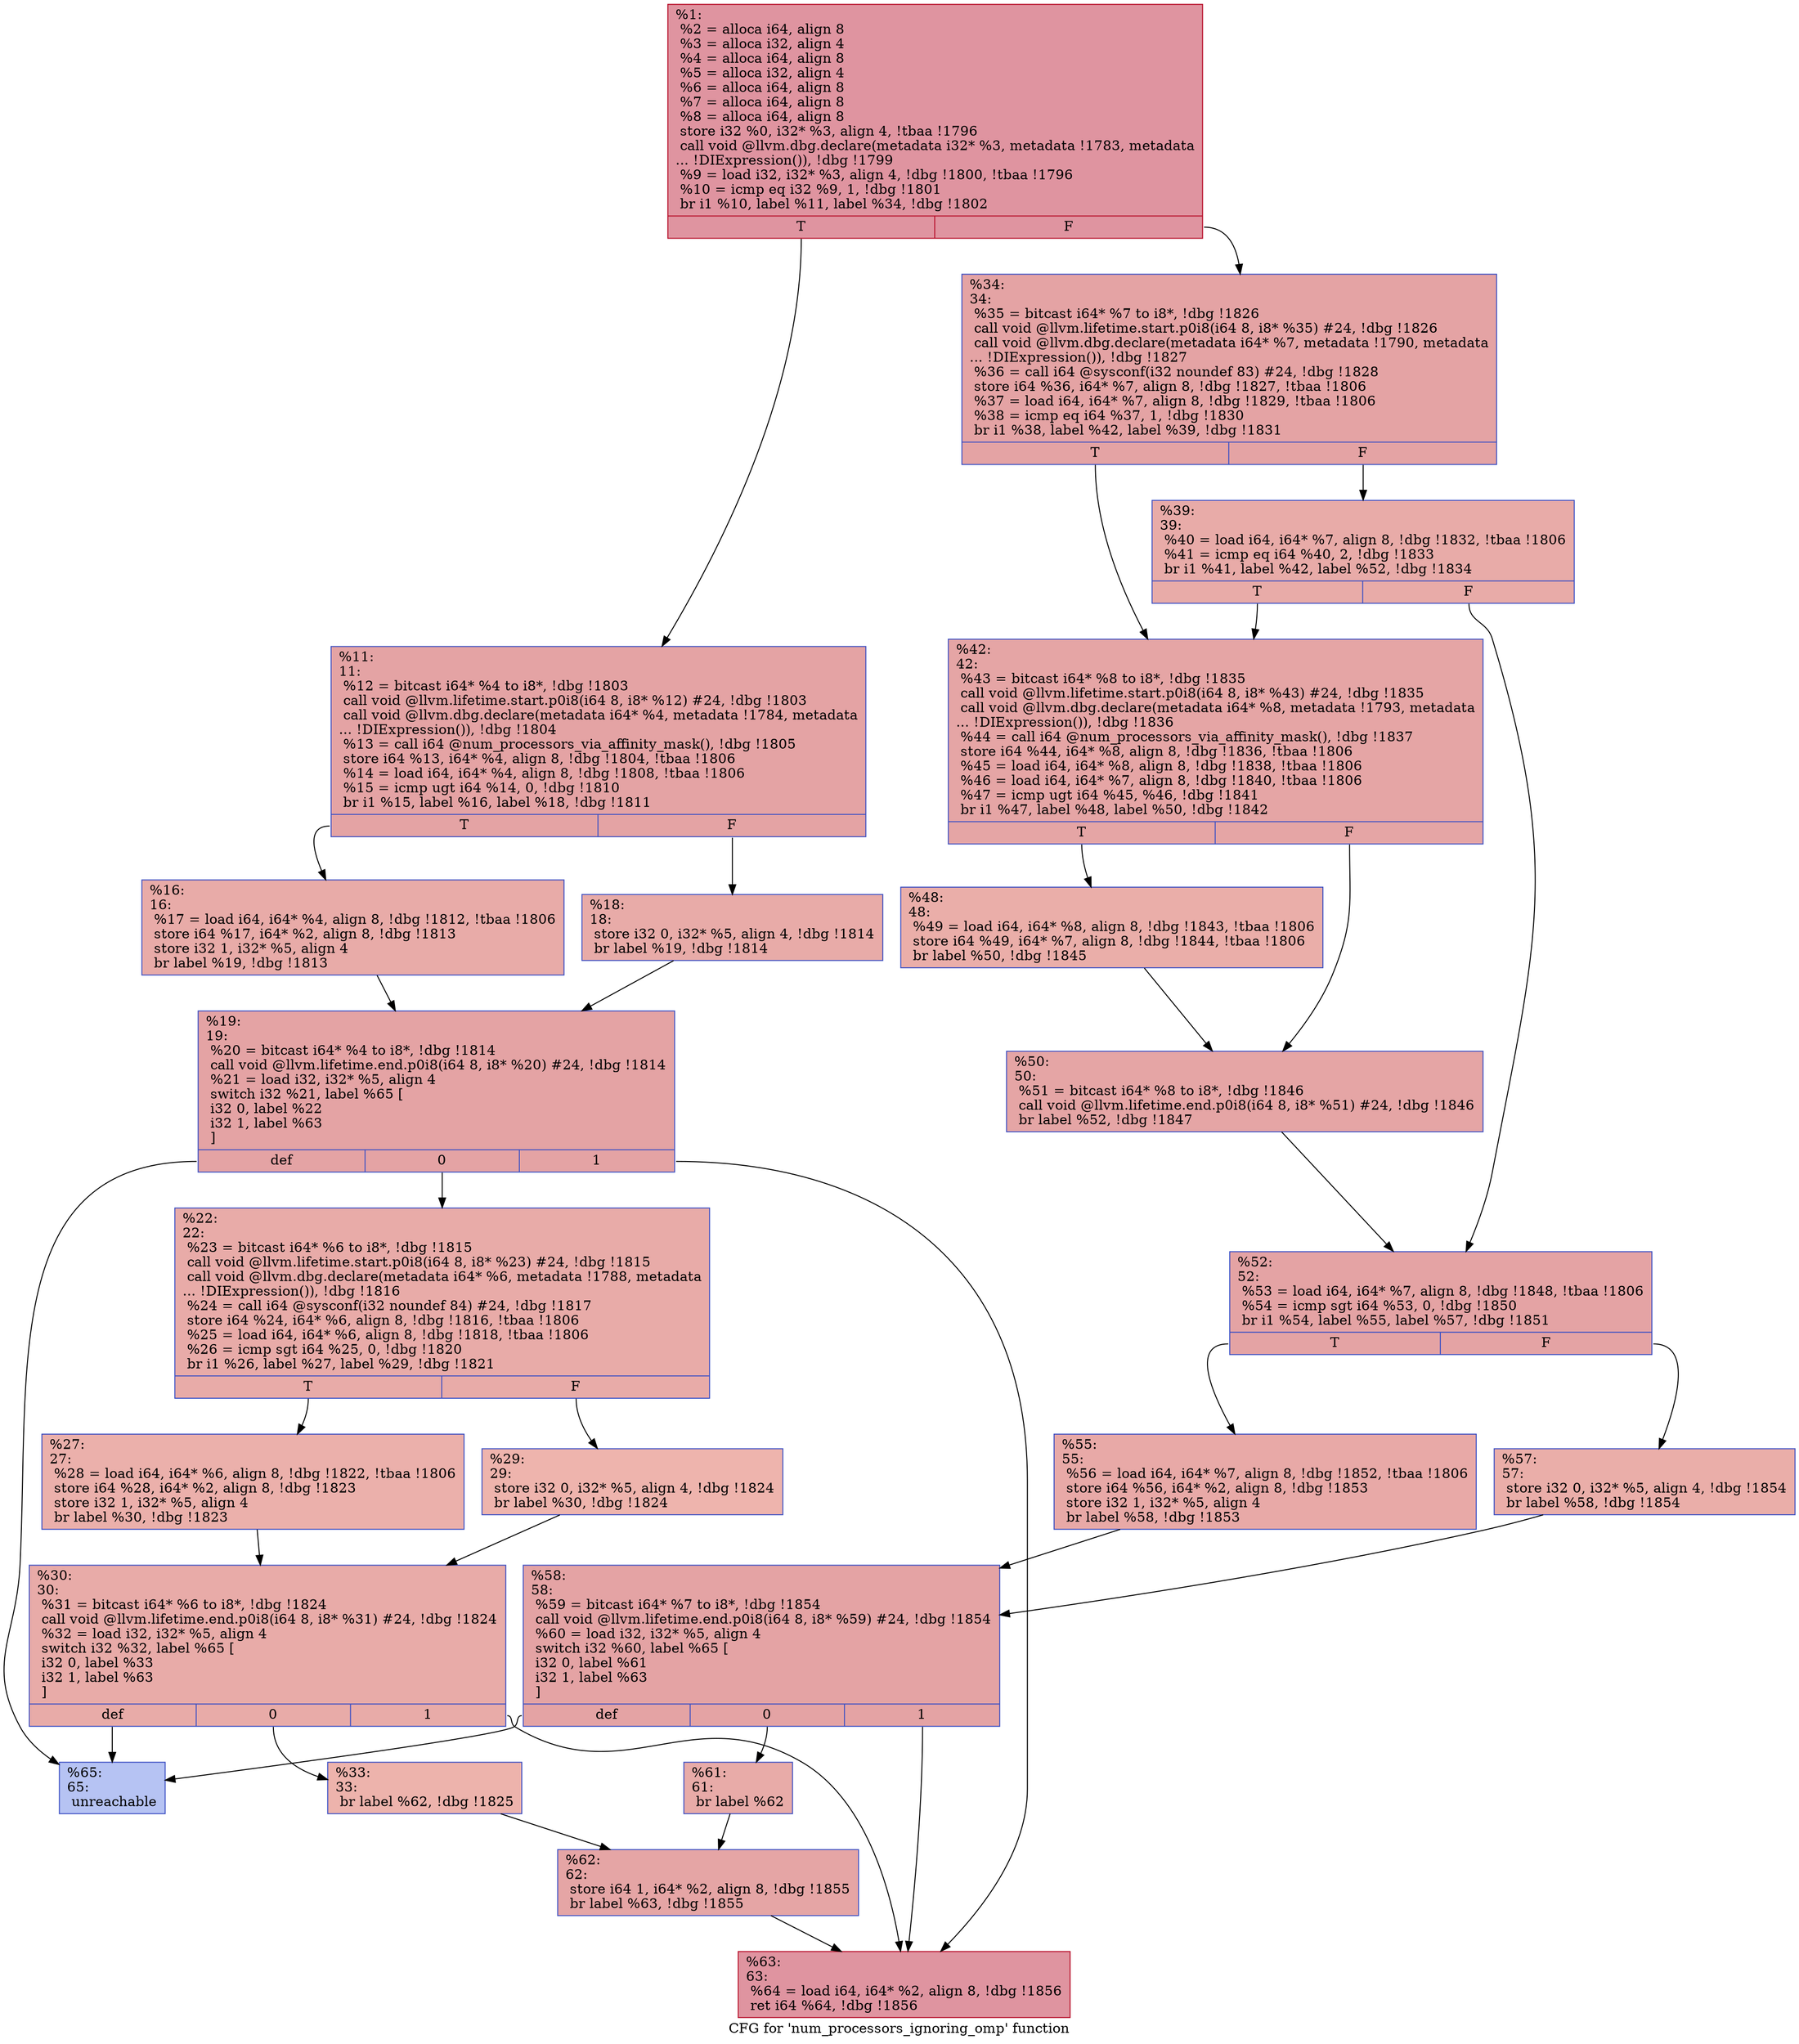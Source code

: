 digraph "CFG for 'num_processors_ignoring_omp' function" {
	label="CFG for 'num_processors_ignoring_omp' function";

	Node0x26e7eb0 [shape=record,color="#b70d28ff", style=filled, fillcolor="#b70d2870",label="{%1:\l  %2 = alloca i64, align 8\l  %3 = alloca i32, align 4\l  %4 = alloca i64, align 8\l  %5 = alloca i32, align 4\l  %6 = alloca i64, align 8\l  %7 = alloca i64, align 8\l  %8 = alloca i64, align 8\l  store i32 %0, i32* %3, align 4, !tbaa !1796\l  call void @llvm.dbg.declare(metadata i32* %3, metadata !1783, metadata\l... !DIExpression()), !dbg !1799\l  %9 = load i32, i32* %3, align 4, !dbg !1800, !tbaa !1796\l  %10 = icmp eq i32 %9, 1, !dbg !1801\l  br i1 %10, label %11, label %34, !dbg !1802\l|{<s0>T|<s1>F}}"];
	Node0x26e7eb0:s0 -> Node0x26e7fc0;
	Node0x26e7eb0:s1 -> Node0x26e8290;
	Node0x26e7fc0 [shape=record,color="#3d50c3ff", style=filled, fillcolor="#c32e3170",label="{%11:\l11:                                               \l  %12 = bitcast i64* %4 to i8*, !dbg !1803\l  call void @llvm.lifetime.start.p0i8(i64 8, i8* %12) #24, !dbg !1803\l  call void @llvm.dbg.declare(metadata i64* %4, metadata !1784, metadata\l... !DIExpression()), !dbg !1804\l  %13 = call i64 @num_processors_via_affinity_mask(), !dbg !1805\l  store i64 %13, i64* %4, align 8, !dbg !1804, !tbaa !1806\l  %14 = load i64, i64* %4, align 8, !dbg !1808, !tbaa !1806\l  %15 = icmp ugt i64 %14, 0, !dbg !1810\l  br i1 %15, label %16, label %18, !dbg !1811\l|{<s0>T|<s1>F}}"];
	Node0x26e7fc0:s0 -> Node0x26e8010;
	Node0x26e7fc0:s1 -> Node0x26e8060;
	Node0x26e8010 [shape=record,color="#3d50c3ff", style=filled, fillcolor="#cc403a70",label="{%16:\l16:                                               \l  %17 = load i64, i64* %4, align 8, !dbg !1812, !tbaa !1806\l  store i64 %17, i64* %2, align 8, !dbg !1813\l  store i32 1, i32* %5, align 4\l  br label %19, !dbg !1813\l}"];
	Node0x26e8010 -> Node0x26e80b0;
	Node0x26e8060 [shape=record,color="#3d50c3ff", style=filled, fillcolor="#cc403a70",label="{%18:\l18:                                               \l  store i32 0, i32* %5, align 4, !dbg !1814\l  br label %19, !dbg !1814\l}"];
	Node0x26e8060 -> Node0x26e80b0;
	Node0x26e80b0 [shape=record,color="#3d50c3ff", style=filled, fillcolor="#c32e3170",label="{%19:\l19:                                               \l  %20 = bitcast i64* %4 to i8*, !dbg !1814\l  call void @llvm.lifetime.end.p0i8(i64 8, i8* %20) #24, !dbg !1814\l  %21 = load i32, i32* %5, align 4\l  switch i32 %21, label %65 [\l    i32 0, label %22\l    i32 1, label %63\l  ]\l|{<s0>def|<s1>0|<s2>1}}"];
	Node0x26e80b0:s0 -> Node0x26e8650;
	Node0x26e80b0:s1 -> Node0x26e8100;
	Node0x26e80b0:s2 -> Node0x26e8600;
	Node0x26e8100 [shape=record,color="#3d50c3ff", style=filled, fillcolor="#cc403a70",label="{%22:\l22:                                               \l  %23 = bitcast i64* %6 to i8*, !dbg !1815\l  call void @llvm.lifetime.start.p0i8(i64 8, i8* %23) #24, !dbg !1815\l  call void @llvm.dbg.declare(metadata i64* %6, metadata !1788, metadata\l... !DIExpression()), !dbg !1816\l  %24 = call i64 @sysconf(i32 noundef 84) #24, !dbg !1817\l  store i64 %24, i64* %6, align 8, !dbg !1816, !tbaa !1806\l  %25 = load i64, i64* %6, align 8, !dbg !1818, !tbaa !1806\l  %26 = icmp sgt i64 %25, 0, !dbg !1820\l  br i1 %26, label %27, label %29, !dbg !1821\l|{<s0>T|<s1>F}}"];
	Node0x26e8100:s0 -> Node0x26e8150;
	Node0x26e8100:s1 -> Node0x26e81a0;
	Node0x26e8150 [shape=record,color="#3d50c3ff", style=filled, fillcolor="#d24b4070",label="{%27:\l27:                                               \l  %28 = load i64, i64* %6, align 8, !dbg !1822, !tbaa !1806\l  store i64 %28, i64* %2, align 8, !dbg !1823\l  store i32 1, i32* %5, align 4\l  br label %30, !dbg !1823\l}"];
	Node0x26e8150 -> Node0x26e81f0;
	Node0x26e81a0 [shape=record,color="#3d50c3ff", style=filled, fillcolor="#d8564670",label="{%29:\l29:                                               \l  store i32 0, i32* %5, align 4, !dbg !1824\l  br label %30, !dbg !1824\l}"];
	Node0x26e81a0 -> Node0x26e81f0;
	Node0x26e81f0 [shape=record,color="#3d50c3ff", style=filled, fillcolor="#cc403a70",label="{%30:\l30:                                               \l  %31 = bitcast i64* %6 to i8*, !dbg !1824\l  call void @llvm.lifetime.end.p0i8(i64 8, i8* %31) #24, !dbg !1824\l  %32 = load i32, i32* %5, align 4\l  switch i32 %32, label %65 [\l    i32 0, label %33\l    i32 1, label %63\l  ]\l|{<s0>def|<s1>0|<s2>1}}"];
	Node0x26e81f0:s0 -> Node0x26e8650;
	Node0x26e81f0:s1 -> Node0x26e8240;
	Node0x26e81f0:s2 -> Node0x26e8600;
	Node0x26e8240 [shape=record,color="#3d50c3ff", style=filled, fillcolor="#d6524470",label="{%33:\l33:                                               \l  br label %62, !dbg !1825\l}"];
	Node0x26e8240 -> Node0x26e85b0;
	Node0x26e8290 [shape=record,color="#3d50c3ff", style=filled, fillcolor="#c32e3170",label="{%34:\l34:                                               \l  %35 = bitcast i64* %7 to i8*, !dbg !1826\l  call void @llvm.lifetime.start.p0i8(i64 8, i8* %35) #24, !dbg !1826\l  call void @llvm.dbg.declare(metadata i64* %7, metadata !1790, metadata\l... !DIExpression()), !dbg !1827\l  %36 = call i64 @sysconf(i32 noundef 83) #24, !dbg !1828\l  store i64 %36, i64* %7, align 8, !dbg !1827, !tbaa !1806\l  %37 = load i64, i64* %7, align 8, !dbg !1829, !tbaa !1806\l  %38 = icmp eq i64 %37, 1, !dbg !1830\l  br i1 %38, label %42, label %39, !dbg !1831\l|{<s0>T|<s1>F}}"];
	Node0x26e8290:s0 -> Node0x26e8330;
	Node0x26e8290:s1 -> Node0x26e82e0;
	Node0x26e82e0 [shape=record,color="#3d50c3ff", style=filled, fillcolor="#cc403a70",label="{%39:\l39:                                               \l  %40 = load i64, i64* %7, align 8, !dbg !1832, !tbaa !1806\l  %41 = icmp eq i64 %40, 2, !dbg !1833\l  br i1 %41, label %42, label %52, !dbg !1834\l|{<s0>T|<s1>F}}"];
	Node0x26e82e0:s0 -> Node0x26e8330;
	Node0x26e82e0:s1 -> Node0x26e8420;
	Node0x26e8330 [shape=record,color="#3d50c3ff", style=filled, fillcolor="#c5333470",label="{%42:\l42:                                               \l  %43 = bitcast i64* %8 to i8*, !dbg !1835\l  call void @llvm.lifetime.start.p0i8(i64 8, i8* %43) #24, !dbg !1835\l  call void @llvm.dbg.declare(metadata i64* %8, metadata !1793, metadata\l... !DIExpression()), !dbg !1836\l  %44 = call i64 @num_processors_via_affinity_mask(), !dbg !1837\l  store i64 %44, i64* %8, align 8, !dbg !1836, !tbaa !1806\l  %45 = load i64, i64* %8, align 8, !dbg !1838, !tbaa !1806\l  %46 = load i64, i64* %7, align 8, !dbg !1840, !tbaa !1806\l  %47 = icmp ugt i64 %45, %46, !dbg !1841\l  br i1 %47, label %48, label %50, !dbg !1842\l|{<s0>T|<s1>F}}"];
	Node0x26e8330:s0 -> Node0x26e8380;
	Node0x26e8330:s1 -> Node0x26e83d0;
	Node0x26e8380 [shape=record,color="#3d50c3ff", style=filled, fillcolor="#d0473d70",label="{%48:\l48:                                               \l  %49 = load i64, i64* %8, align 8, !dbg !1843, !tbaa !1806\l  store i64 %49, i64* %7, align 8, !dbg !1844, !tbaa !1806\l  br label %50, !dbg !1845\l}"];
	Node0x26e8380 -> Node0x26e83d0;
	Node0x26e83d0 [shape=record,color="#3d50c3ff", style=filled, fillcolor="#c5333470",label="{%50:\l50:                                               \l  %51 = bitcast i64* %8 to i8*, !dbg !1846\l  call void @llvm.lifetime.end.p0i8(i64 8, i8* %51) #24, !dbg !1846\l  br label %52, !dbg !1847\l}"];
	Node0x26e83d0 -> Node0x26e8420;
	Node0x26e8420 [shape=record,color="#3d50c3ff", style=filled, fillcolor="#c32e3170",label="{%52:\l52:                                               \l  %53 = load i64, i64* %7, align 8, !dbg !1848, !tbaa !1806\l  %54 = icmp sgt i64 %53, 0, !dbg !1850\l  br i1 %54, label %55, label %57, !dbg !1851\l|{<s0>T|<s1>F}}"];
	Node0x26e8420:s0 -> Node0x26e8470;
	Node0x26e8420:s1 -> Node0x26e84c0;
	Node0x26e8470 [shape=record,color="#3d50c3ff", style=filled, fillcolor="#ca3b3770",label="{%55:\l55:                                               \l  %56 = load i64, i64* %7, align 8, !dbg !1852, !tbaa !1806\l  store i64 %56, i64* %2, align 8, !dbg !1853\l  store i32 1, i32* %5, align 4\l  br label %58, !dbg !1853\l}"];
	Node0x26e8470 -> Node0x26e8510;
	Node0x26e84c0 [shape=record,color="#3d50c3ff", style=filled, fillcolor="#d0473d70",label="{%57:\l57:                                               \l  store i32 0, i32* %5, align 4, !dbg !1854\l  br label %58, !dbg !1854\l}"];
	Node0x26e84c0 -> Node0x26e8510;
	Node0x26e8510 [shape=record,color="#3d50c3ff", style=filled, fillcolor="#c32e3170",label="{%58:\l58:                                               \l  %59 = bitcast i64* %7 to i8*, !dbg !1854\l  call void @llvm.lifetime.end.p0i8(i64 8, i8* %59) #24, !dbg !1854\l  %60 = load i32, i32* %5, align 4\l  switch i32 %60, label %65 [\l    i32 0, label %61\l    i32 1, label %63\l  ]\l|{<s0>def|<s1>0|<s2>1}}"];
	Node0x26e8510:s0 -> Node0x26e8650;
	Node0x26e8510:s1 -> Node0x26e8560;
	Node0x26e8510:s2 -> Node0x26e8600;
	Node0x26e8560 [shape=record,color="#3d50c3ff", style=filled, fillcolor="#cc403a70",label="{%61:\l61:                                               \l  br label %62\l}"];
	Node0x26e8560 -> Node0x26e85b0;
	Node0x26e85b0 [shape=record,color="#3d50c3ff", style=filled, fillcolor="#c5333470",label="{%62:\l62:                                               \l  store i64 1, i64* %2, align 8, !dbg !1855\l  br label %63, !dbg !1855\l}"];
	Node0x26e85b0 -> Node0x26e8600;
	Node0x26e8600 [shape=record,color="#b70d28ff", style=filled, fillcolor="#b70d2870",label="{%63:\l63:                                               \l  %64 = load i64, i64* %2, align 8, !dbg !1856\l  ret i64 %64, !dbg !1856\l}"];
	Node0x26e8650 [shape=record,color="#3d50c3ff", style=filled, fillcolor="#5977e370",label="{%65:\l65:                                               \l  unreachable\l}"];
}
